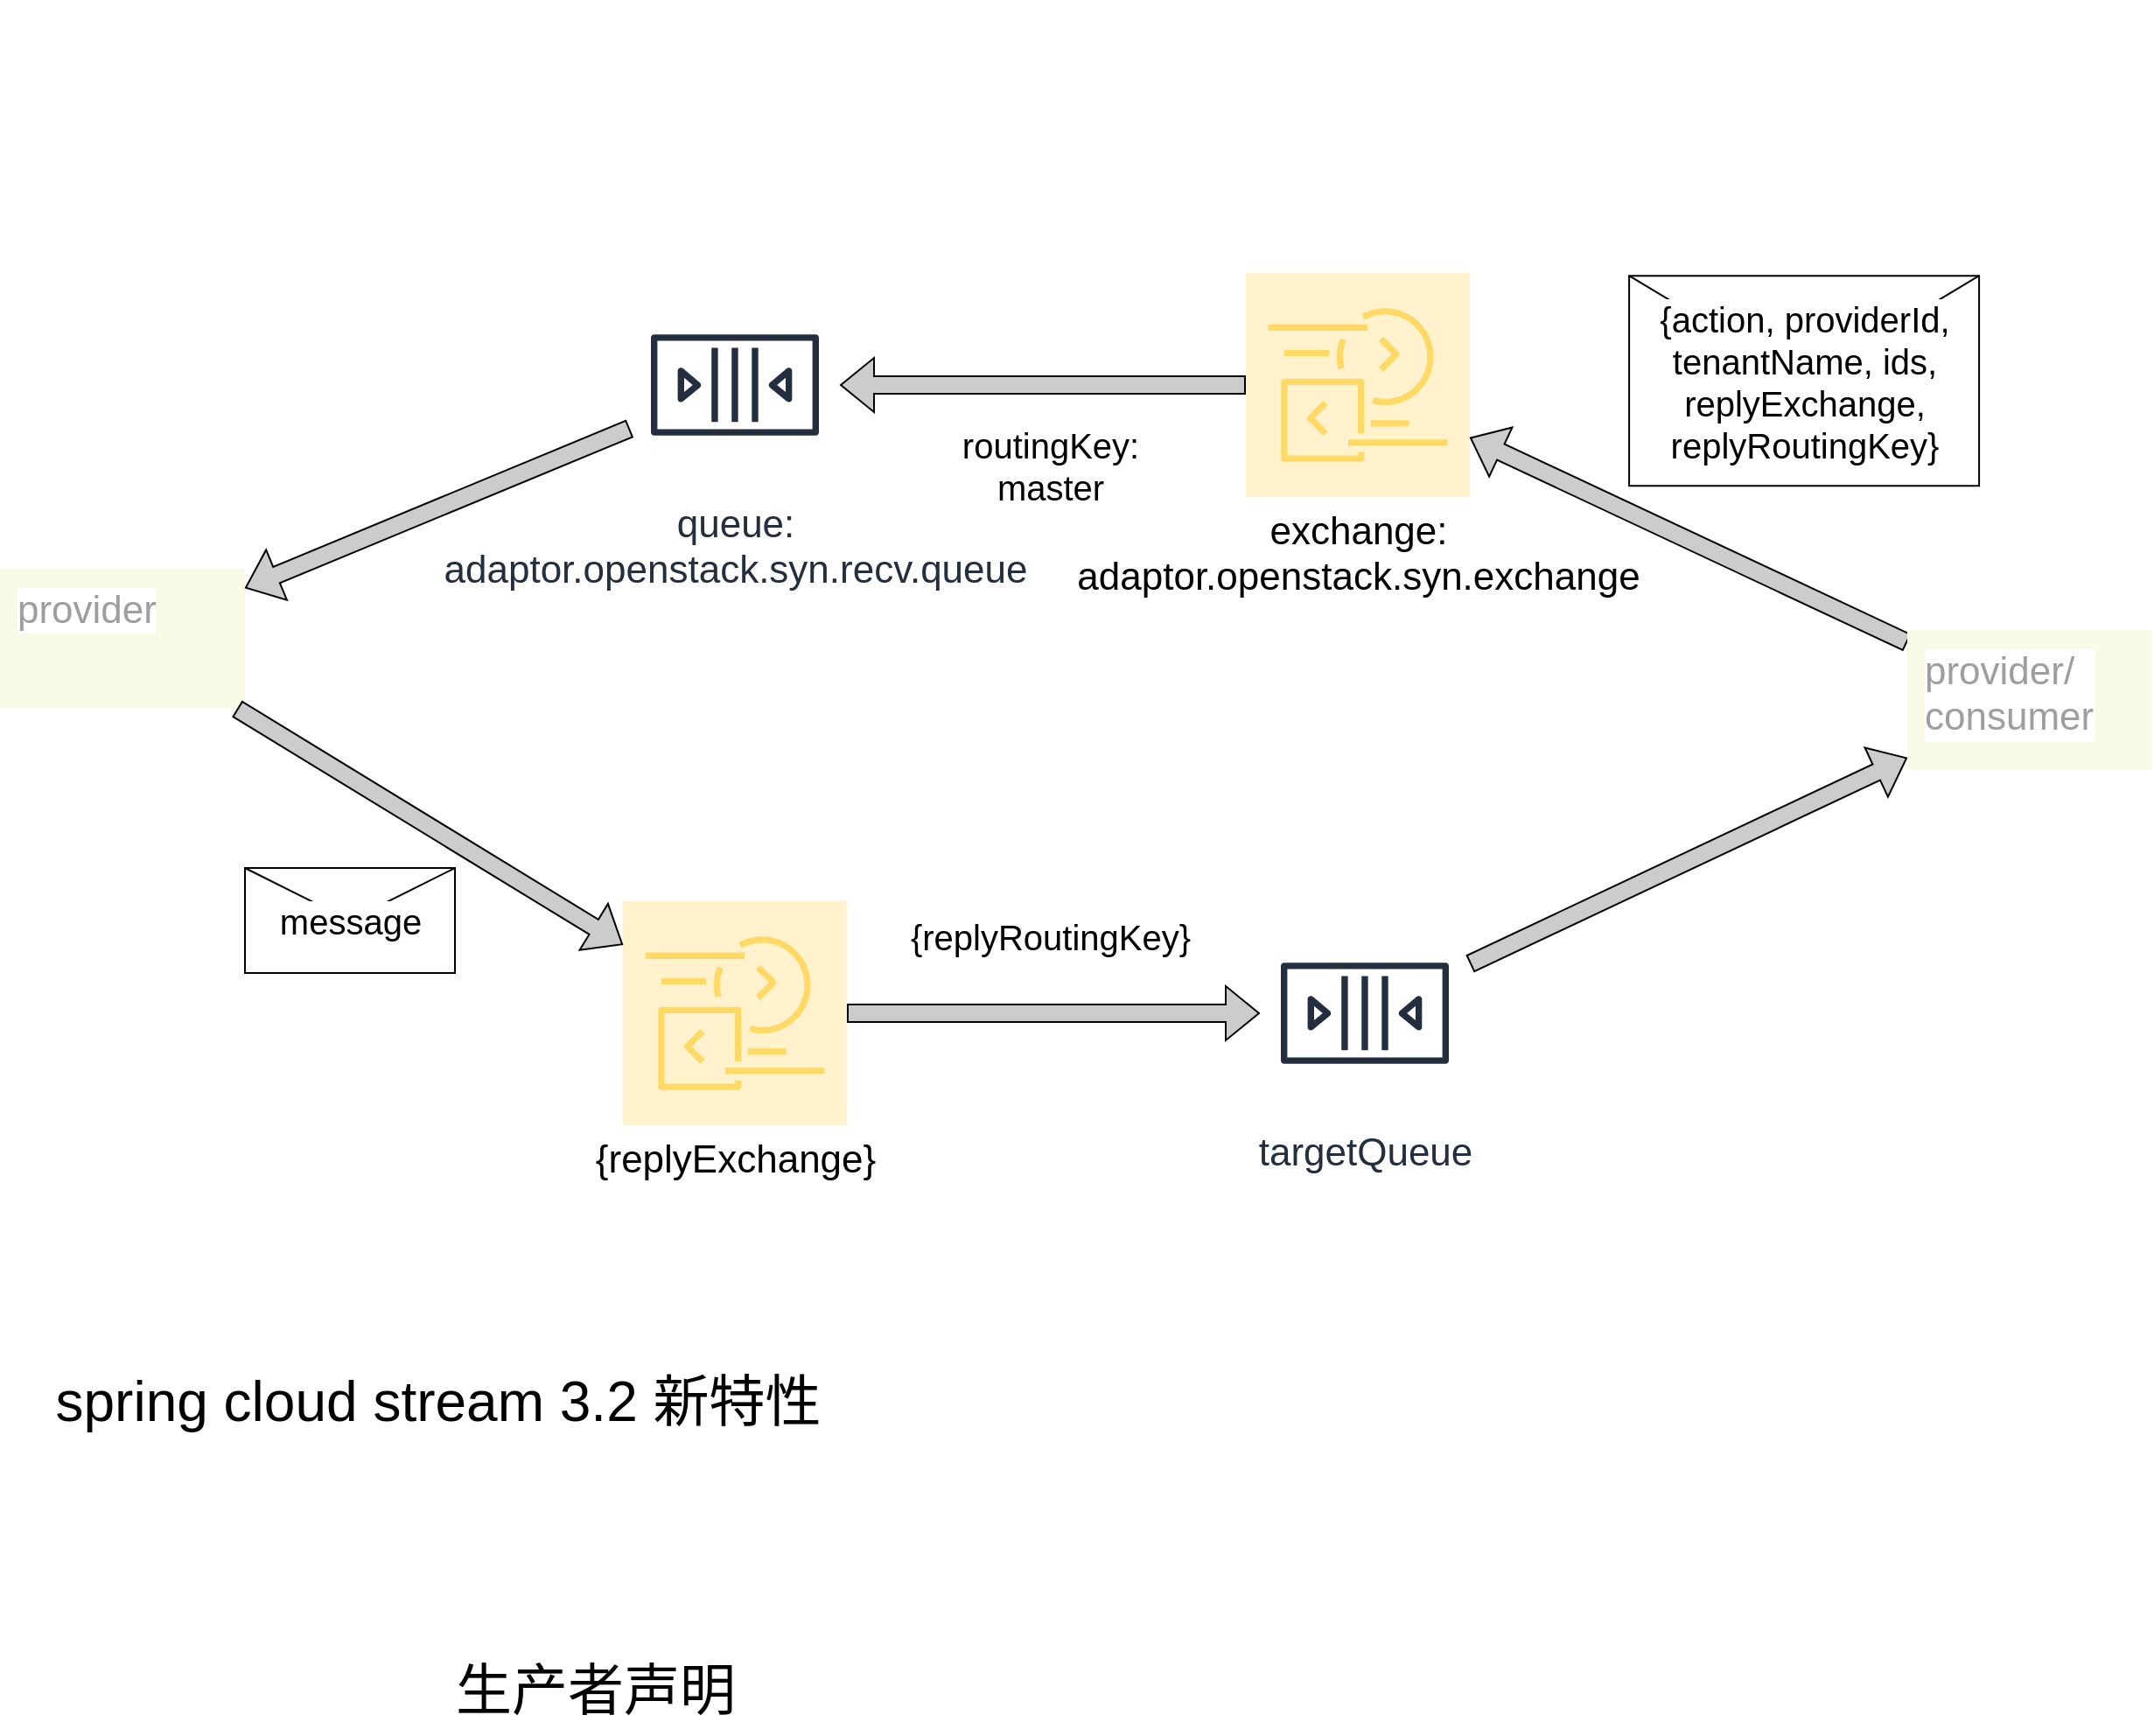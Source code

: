 <mxfile version="20.2.3" type="device"><diagram id="Pfogsir8ecFVTNcSrcQb" name="Page-1"><mxGraphModel dx="1454" dy="-1141" grid="1" gridSize="10" guides="1" tooltips="1" connect="1" arrows="1" fold="1" page="1" pageScale="1" pageWidth="850" pageHeight="1100" math="0" shadow="0"><root><mxCell id="0"/><mxCell id="1" parent="0"/><mxCell id="TE3z5qfazHnp7AKOh2z9-16" value="" style="group;rotation=90;" parent="1" vertex="1" connectable="0"><mxGeometry x="1170" y="2820.0" width="800" height="988.0" as="geometry"/></mxCell><mxCell id="TE3z5qfazHnp7AKOh2z9-3" value="&lt;font style=&quot;font-size: 22px;&quot;&gt;exchange: &lt;br&gt;adaptor.openstack.syn.exchange&lt;/font&gt;" style="sketch=0;points=[[0,0,0],[0.25,0,0],[0.5,0,0],[0.75,0,0],[1,0,0],[0,1,0],[0.25,1,0],[0.5,1,0],[0.75,1,0],[1,1,0],[0,0.25,0],[0,0.5,0],[0,0.75,0],[1,0.25,0],[1,0.5,0],[1,0.75,0]];outlineConnect=0;gradientDirection=north;fillColor=#fff2cc;strokeColor=#FFD966;dashed=0;verticalLabelPosition=bottom;verticalAlign=top;align=center;html=1;fontSize=12;fontStyle=0;aspect=fixed;shape=mxgraph.aws4.resourceIcon;resIcon=mxgraph.aws4.data_exchange;labelBackgroundColor=#FFFFFF;rotation=0;" parent="TE3z5qfazHnp7AKOh2z9-16" vertex="1"><mxGeometry x="382" y="250" width="128" height="128" as="geometry"/></mxCell><mxCell id="TE3z5qfazHnp7AKOh2z9-4" value="" style="endArrow=classic;html=1;rounded=0;fontSize=20;fillColor=#CCCCCC;shape=flexArrow;" parent="TE3z5qfazHnp7AKOh2z9-16" source="TE3z5qfazHnp7AKOh2z9-17" target="TE3z5qfazHnp7AKOh2z9-3" edge="1"><mxGeometry relative="1" as="geometry"><mxPoint x="737" y="487" as="sourcePoint"/><mxPoint x="490" y="344" as="targetPoint"/></mxGeometry></mxCell><mxCell id="TE3z5qfazHnp7AKOh2z9-5" value="{action, providerId, &lt;br&gt;tenantName, ids,&lt;br&gt;replyExchange,&lt;br&gt;replyRoutingKey}" style="shape=message;html=1;outlineConnect=0;labelBackgroundColor=#FFFFFF;fontSize=20;rotation=0;" parent="TE3z5qfazHnp7AKOh2z9-4" vertex="1"><mxGeometry width="200" height="120" relative="1" as="geometry"><mxPoint x="-34" y="-151" as="offset"/></mxGeometry></mxCell><mxCell id="TE3z5qfazHnp7AKOh2z9-6" value="queue: &lt;br&gt;adaptor.openstack.syn.recv.queue" style="sketch=0;outlineConnect=0;fontColor=#232F3E;gradientColor=none;strokeColor=#232F3E;fillColor=#ffffff;dashed=0;verticalLabelPosition=bottom;verticalAlign=top;align=center;html=1;fontSize=22;fontStyle=0;aspect=fixed;shape=mxgraph.aws4.resourceIcon;resIcon=mxgraph.aws4.queue;labelBackgroundColor=#FFFFFF;rotation=0;" parent="TE3z5qfazHnp7AKOh2z9-16" vertex="1"><mxGeometry x="30" y="254" width="120" height="120" as="geometry"/></mxCell><mxCell id="TE3z5qfazHnp7AKOh2z9-1" style="edgeStyle=orthogonalEdgeStyle;shape=flexArrow;rounded=0;orthogonalLoop=1;jettySize=auto;html=1;fontSize=20;fillColor=#CCCCCC;" parent="TE3z5qfazHnp7AKOh2z9-16" source="TE3z5qfazHnp7AKOh2z9-3" target="TE3z5qfazHnp7AKOh2z9-6" edge="1"><mxGeometry relative="1" as="geometry"/></mxCell><mxCell id="TE3z5qfazHnp7AKOh2z9-2" value="routingKey: &lt;br&gt;master" style="edgeLabel;html=1;align=center;verticalAlign=middle;resizable=0;points=[];fontSize=20;rotation=0;" parent="TE3z5qfazHnp7AKOh2z9-1" vertex="1" connectable="0"><mxGeometry x="-0.196" y="1" relative="1" as="geometry"><mxPoint x="-19" y="45" as="offset"/></mxGeometry></mxCell><mxCell id="TE3z5qfazHnp7AKOh2z9-10" value="&lt;span style=&quot;font-size: 22px;&quot;&gt;{replyExchange}&lt;/span&gt;" style="sketch=0;points=[[0,0,0],[0.25,0,0],[0.5,0,0],[0.75,0,0],[1,0,0],[0,1,0],[0.25,1,0],[0.5,1,0],[0.75,1,0],[1,1,0],[0,0.25,0],[0,0.5,0],[0,0.75,0],[1,0.25,0],[1,0.5,0],[1,0.75,0]];outlineConnect=0;gradientDirection=north;fillColor=#fff2cc;strokeColor=#FFD966;dashed=0;verticalLabelPosition=bottom;verticalAlign=top;align=center;html=1;fontSize=12;fontStyle=0;aspect=fixed;shape=mxgraph.aws4.resourceIcon;resIcon=mxgraph.aws4.data_exchange;labelBackgroundColor=#FFFFFF;rotation=0;" parent="TE3z5qfazHnp7AKOh2z9-16" vertex="1"><mxGeometry x="26" y="609" width="128" height="128" as="geometry"/></mxCell><mxCell id="TE3z5qfazHnp7AKOh2z9-11" value="targetQueue" style="sketch=0;outlineConnect=0;fontColor=#232F3E;gradientColor=none;strokeColor=#232F3E;fillColor=#ffffff;dashed=0;verticalLabelPosition=bottom;verticalAlign=top;align=center;html=1;fontSize=22;fontStyle=0;aspect=fixed;shape=mxgraph.aws4.resourceIcon;resIcon=mxgraph.aws4.queue;labelBackgroundColor=#FFFFFF;rotation=0;" parent="TE3z5qfazHnp7AKOh2z9-16" vertex="1"><mxGeometry x="390" y="613" width="120" height="120" as="geometry"/></mxCell><mxCell id="TE3z5qfazHnp7AKOh2z9-12" value="{replyRoutingKey}" style="edgeLabel;html=1;align=center;verticalAlign=middle;resizable=0;points=[];fontSize=20;rotation=0;" parent="TE3z5qfazHnp7AKOh2z9-16" vertex="1" connectable="0"><mxGeometry x="270" y="629" as="geometry"/></mxCell><mxCell id="TE3z5qfazHnp7AKOh2z9-9" style="edgeStyle=orthogonalEdgeStyle;shape=flexArrow;rounded=0;orthogonalLoop=1;jettySize=auto;html=1;fontSize=22;fillColor=#CCCCCC;" parent="TE3z5qfazHnp7AKOh2z9-16" source="TE3z5qfazHnp7AKOh2z9-10" target="TE3z5qfazHnp7AKOh2z9-11" edge="1"><mxGeometry relative="1" as="geometry"/></mxCell><mxCell id="TE3z5qfazHnp7AKOh2z9-14" value="" style="shape=flexArrow;endArrow=classic;html=1;rounded=0;fontSize=22;fillColor=#CCCCCC;" parent="TE3z5qfazHnp7AKOh2z9-16" source="TE3z5qfazHnp7AKOh2z9-11" target="TE3z5qfazHnp7AKOh2z9-17" edge="1"><mxGeometry width="50" height="50" relative="1" as="geometry"><mxPoint x="730" y="603" as="sourcePoint"/><mxPoint x="737" y="502" as="targetPoint"/></mxGeometry></mxCell><mxCell id="TE3z5qfazHnp7AKOh2z9-15" value="message" style="shape=message;html=1;outlineConnect=0;labelBackgroundColor=#FFFFFF;fontSize=20;rotation=0;" parent="TE3z5qfazHnp7AKOh2z9-16" vertex="1"><mxGeometry x="-190" y="590" width="120" height="60" as="geometry"/></mxCell><mxCell id="TE3z5qfazHnp7AKOh2z9-17" value="provider/&lt;br&gt;consumer" style="sketch=0;points=[[0,0,0],[0.25,0,0],[0.5,0,0],[0.75,0,0],[1,0,0],[1,0.25,0],[1,0.5,0],[1,0.75,0],[1,1,0],[0.75,1,0],[0.5,1,0],[0.25,1,0],[0,1,0],[0,0.75,0],[0,0.5,0],[0,0.25,0]];rounded=1;absoluteArcSize=1;arcSize=2;html=1;strokeColor=none;gradientColor=none;shadow=0;dashed=0;fontSize=22;fontColor=#9E9E9E;align=left;verticalAlign=top;spacing=10;spacingTop=-4;fillColor=#F9FBE7;labelBackgroundColor=#FFFFFF;rotation=0;" parent="TE3z5qfazHnp7AKOh2z9-16" vertex="1"><mxGeometry x="760" y="454" width="140" height="80" as="geometry"/></mxCell><mxCell id="xrqyzE6XzjHt0Kb55ZHQ-1" value="spring cloud stream 3.2 新特性" style="text;html=1;align=center;verticalAlign=middle;resizable=0;points=[];autosize=1;strokeColor=none;fillColor=none;fontSize=32;" vertex="1" parent="TE3z5qfazHnp7AKOh2z9-16"><mxGeometry x="-310" y="870.0" width="460" height="50" as="geometry"/></mxCell><mxCell id="TE3z5qfazHnp7AKOh2z9-7" value="provider" style="sketch=0;points=[[0,0,0],[0.25,0,0],[0.5,0,0],[0.75,0,0],[1,0,0],[1,0.25,0],[1,0.5,0],[1,0.75,0],[1,1,0],[0.75,1,0],[0.5,1,0],[0.25,1,0],[0,1,0],[0,0.75,0],[0,0.5,0],[0,0.25,0]];rounded=1;absoluteArcSize=1;arcSize=2;html=1;strokeColor=none;gradientColor=none;shadow=0;dashed=0;fontSize=22;fontColor=#9E9E9E;align=left;verticalAlign=top;spacing=10;spacingTop=-4;fillColor=#F9FBE7;labelBackgroundColor=#FFFFFF;rotation=0;" parent="1" vertex="1"><mxGeometry x="840" y="3239.0" width="140" height="80" as="geometry"/></mxCell><mxCell id="TE3z5qfazHnp7AKOh2z9-8" value="" style="shape=flexArrow;endArrow=classic;html=1;rounded=0;fontSize=22;fillColor=#CCCCCC;" parent="1" source="TE3z5qfazHnp7AKOh2z9-6" target="TE3z5qfazHnp7AKOh2z9-7" edge="1"><mxGeometry width="50" height="50" relative="1" as="geometry"><mxPoint x="1150" y="2949.0" as="sourcePoint"/><mxPoint x="1200" y="2999.0" as="targetPoint"/></mxGeometry></mxCell><mxCell id="TE3z5qfazHnp7AKOh2z9-13" value="" style="shape=flexArrow;endArrow=classic;html=1;rounded=0;fontSize=22;fillColor=#CCCCCC;" parent="1" source="TE3z5qfazHnp7AKOh2z9-7" target="TE3z5qfazHnp7AKOh2z9-10" edge="1"><mxGeometry width="50" height="50" relative="1" as="geometry"><mxPoint x="1190" y="3173.0" as="sourcePoint"/><mxPoint x="990" y="3270.0" as="targetPoint"/></mxGeometry></mxCell><mxCell id="xrqyzE6XzjHt0Kb55ZHQ-2" value="生产者声明" style="text;html=1;align=center;verticalAlign=middle;resizable=0;points=[];autosize=1;strokeColor=none;fillColor=none;fontSize=32;" vertex="1" parent="1"><mxGeometry x="1090" y="3855" width="180" height="50" as="geometry"/></mxCell></root></mxGraphModel></diagram></mxfile>